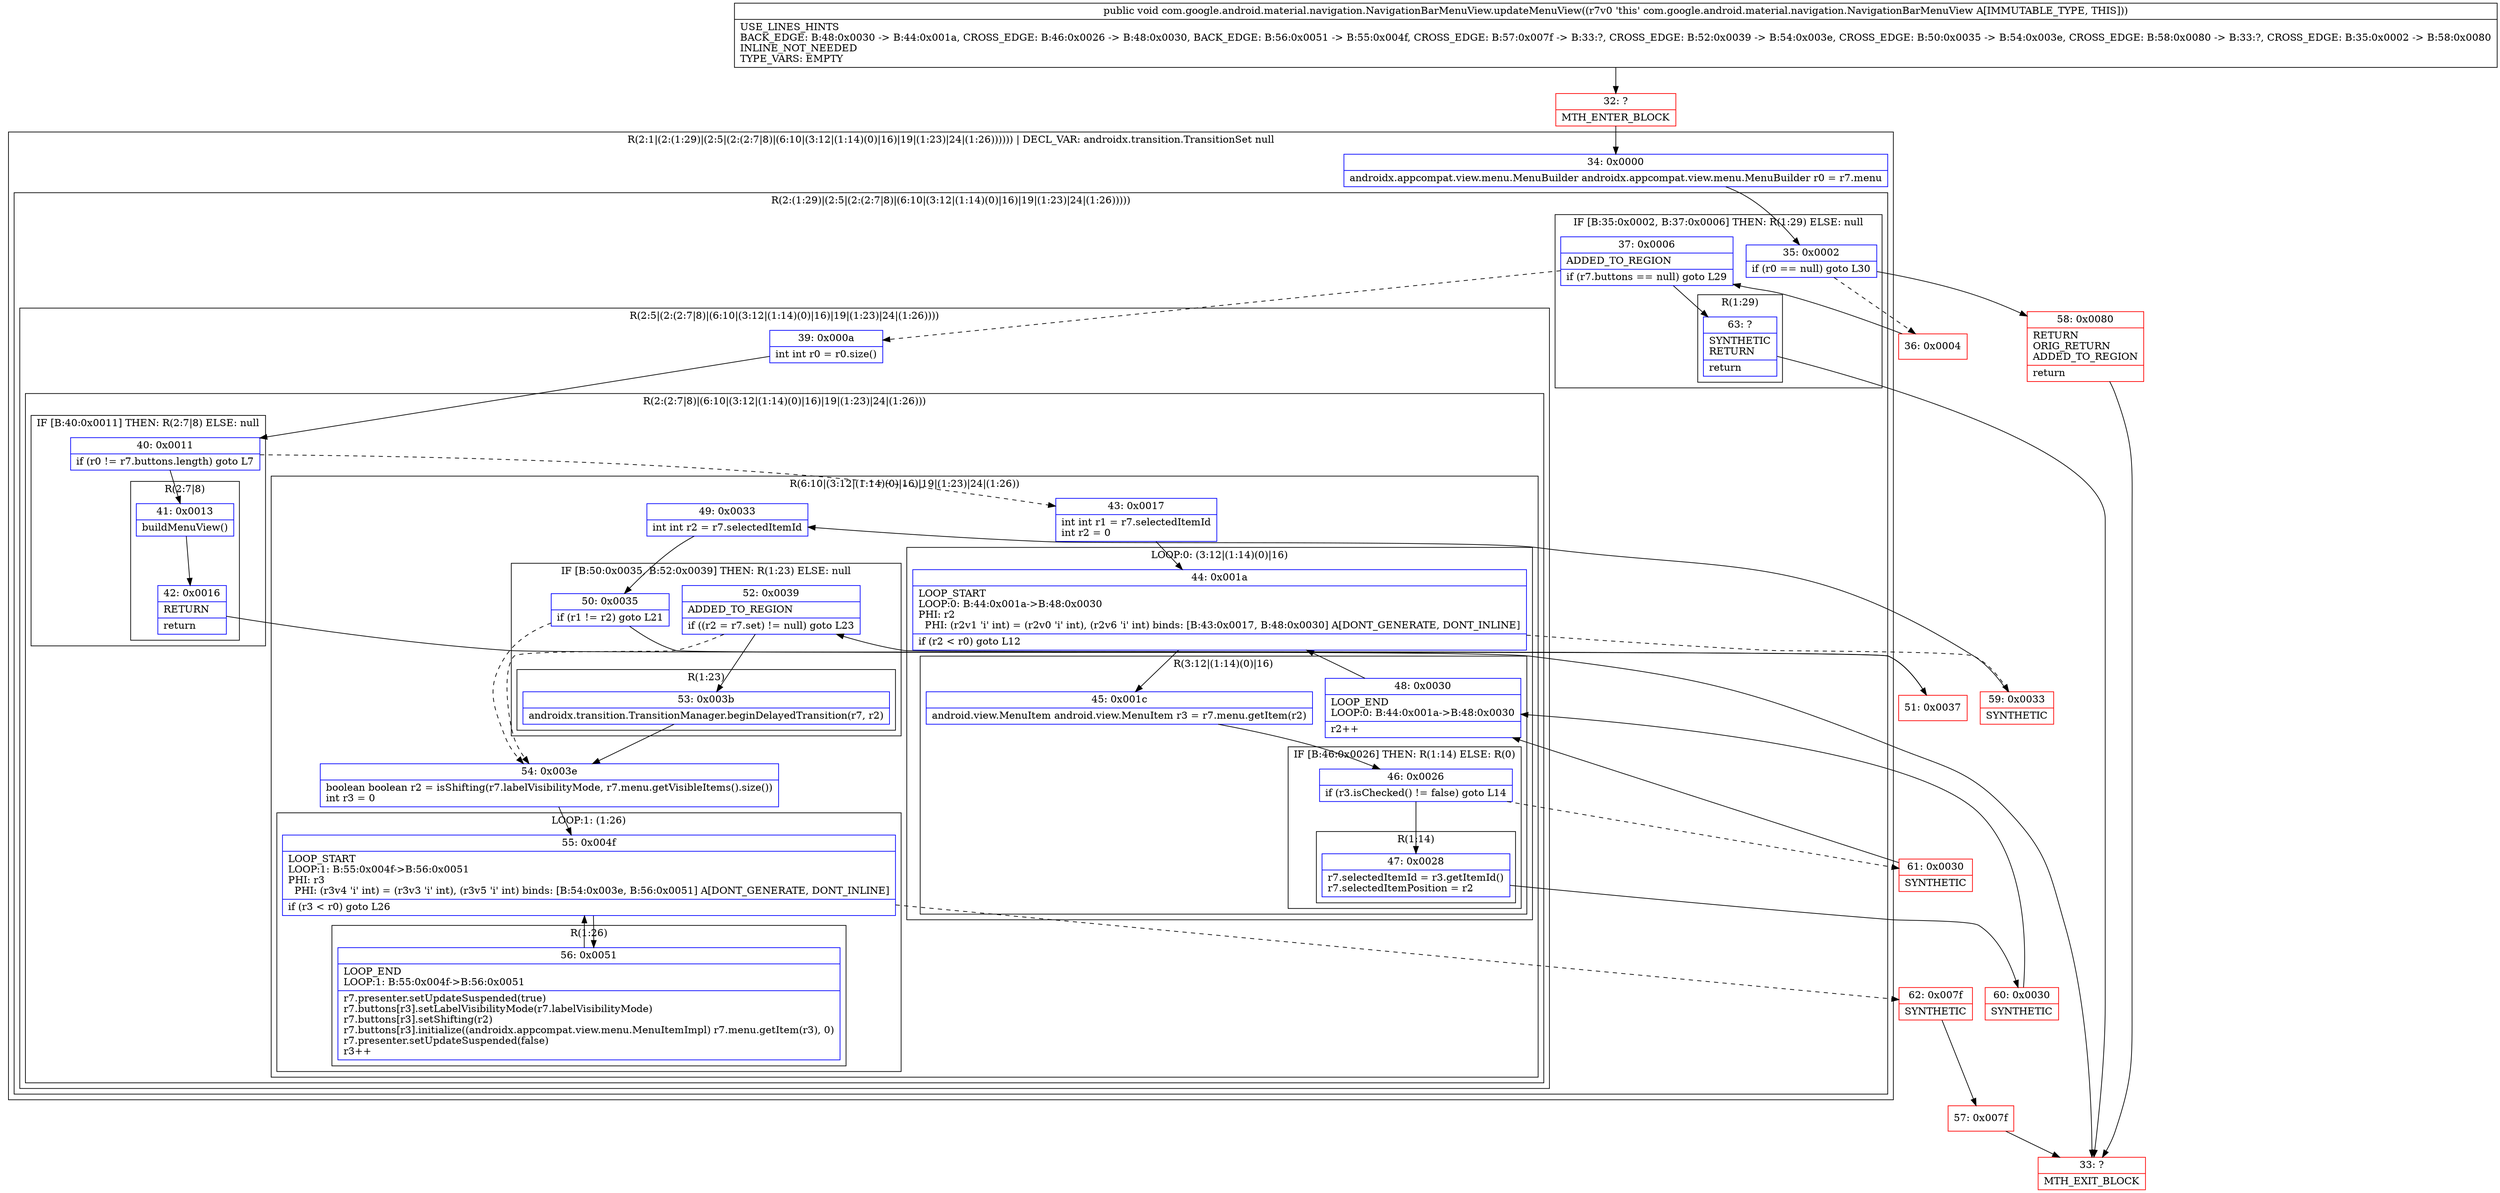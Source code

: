 digraph "CFG forcom.google.android.material.navigation.NavigationBarMenuView.updateMenuView()V" {
subgraph cluster_Region_829839866 {
label = "R(2:1|(2:(1:29)|(2:5|(2:(2:7|8)|(6:10|(3:12|(1:14)(0)|16)|19|(1:23)|24|(1:26)))))) | DECL_VAR: androidx.transition.TransitionSet null\l";
node [shape=record,color=blue];
Node_34 [shape=record,label="{34\:\ 0x0000|androidx.appcompat.view.menu.MenuBuilder androidx.appcompat.view.menu.MenuBuilder r0 = r7.menu\l}"];
subgraph cluster_Region_1414096295 {
label = "R(2:(1:29)|(2:5|(2:(2:7|8)|(6:10|(3:12|(1:14)(0)|16)|19|(1:23)|24|(1:26)))))";
node [shape=record,color=blue];
subgraph cluster_IfRegion_553085509 {
label = "IF [B:35:0x0002, B:37:0x0006] THEN: R(1:29) ELSE: null";
node [shape=record,color=blue];
Node_35 [shape=record,label="{35\:\ 0x0002|if (r0 == null) goto L30\l}"];
Node_37 [shape=record,label="{37\:\ 0x0006|ADDED_TO_REGION\l|if (r7.buttons == null) goto L29\l}"];
subgraph cluster_Region_1601923287 {
label = "R(1:29)";
node [shape=record,color=blue];
Node_63 [shape=record,label="{63\:\ ?|SYNTHETIC\lRETURN\l|return\l}"];
}
}
subgraph cluster_Region_880169081 {
label = "R(2:5|(2:(2:7|8)|(6:10|(3:12|(1:14)(0)|16)|19|(1:23)|24|(1:26))))";
node [shape=record,color=blue];
Node_39 [shape=record,label="{39\:\ 0x000a|int int r0 = r0.size()\l}"];
subgraph cluster_Region_160826618 {
label = "R(2:(2:7|8)|(6:10|(3:12|(1:14)(0)|16)|19|(1:23)|24|(1:26)))";
node [shape=record,color=blue];
subgraph cluster_IfRegion_2006603882 {
label = "IF [B:40:0x0011] THEN: R(2:7|8) ELSE: null";
node [shape=record,color=blue];
Node_40 [shape=record,label="{40\:\ 0x0011|if (r0 != r7.buttons.length) goto L7\l}"];
subgraph cluster_Region_1862823771 {
label = "R(2:7|8)";
node [shape=record,color=blue];
Node_41 [shape=record,label="{41\:\ 0x0013|buildMenuView()\l}"];
Node_42 [shape=record,label="{42\:\ 0x0016|RETURN\l|return\l}"];
}
}
subgraph cluster_Region_1777205115 {
label = "R(6:10|(3:12|(1:14)(0)|16)|19|(1:23)|24|(1:26))";
node [shape=record,color=blue];
Node_43 [shape=record,label="{43\:\ 0x0017|int int r1 = r7.selectedItemId\lint r2 = 0\l}"];
subgraph cluster_LoopRegion_1956673258 {
label = "LOOP:0: (3:12|(1:14)(0)|16)";
node [shape=record,color=blue];
Node_44 [shape=record,label="{44\:\ 0x001a|LOOP_START\lLOOP:0: B:44:0x001a\-\>B:48:0x0030\lPHI: r2 \l  PHI: (r2v1 'i' int) = (r2v0 'i' int), (r2v6 'i' int) binds: [B:43:0x0017, B:48:0x0030] A[DONT_GENERATE, DONT_INLINE]\l|if (r2 \< r0) goto L12\l}"];
subgraph cluster_Region_1005689722 {
label = "R(3:12|(1:14)(0)|16)";
node [shape=record,color=blue];
Node_45 [shape=record,label="{45\:\ 0x001c|android.view.MenuItem android.view.MenuItem r3 = r7.menu.getItem(r2)\l}"];
subgraph cluster_IfRegion_1742083091 {
label = "IF [B:46:0x0026] THEN: R(1:14) ELSE: R(0)";
node [shape=record,color=blue];
Node_46 [shape=record,label="{46\:\ 0x0026|if (r3.isChecked() != false) goto L14\l}"];
subgraph cluster_Region_546254378 {
label = "R(1:14)";
node [shape=record,color=blue];
Node_47 [shape=record,label="{47\:\ 0x0028|r7.selectedItemId = r3.getItemId()\lr7.selectedItemPosition = r2\l}"];
}
subgraph cluster_Region_1886608192 {
label = "R(0)";
node [shape=record,color=blue];
}
}
Node_48 [shape=record,label="{48\:\ 0x0030|LOOP_END\lLOOP:0: B:44:0x001a\-\>B:48:0x0030\l|r2++\l}"];
}
}
Node_49 [shape=record,label="{49\:\ 0x0033|int int r2 = r7.selectedItemId\l}"];
subgraph cluster_IfRegion_1284612900 {
label = "IF [B:50:0x0035, B:52:0x0039] THEN: R(1:23) ELSE: null";
node [shape=record,color=blue];
Node_50 [shape=record,label="{50\:\ 0x0035|if (r1 != r2) goto L21\l}"];
Node_52 [shape=record,label="{52\:\ 0x0039|ADDED_TO_REGION\l|if ((r2 = r7.set) != null) goto L23\l}"];
subgraph cluster_Region_1959442505 {
label = "R(1:23)";
node [shape=record,color=blue];
Node_53 [shape=record,label="{53\:\ 0x003b|androidx.transition.TransitionManager.beginDelayedTransition(r7, r2)\l}"];
}
}
Node_54 [shape=record,label="{54\:\ 0x003e|boolean boolean r2 = isShifting(r7.labelVisibilityMode, r7.menu.getVisibleItems().size())\lint r3 = 0\l}"];
subgraph cluster_LoopRegion_1864277881 {
label = "LOOP:1: (1:26)";
node [shape=record,color=blue];
Node_55 [shape=record,label="{55\:\ 0x004f|LOOP_START\lLOOP:1: B:55:0x004f\-\>B:56:0x0051\lPHI: r3 \l  PHI: (r3v4 'i' int) = (r3v3 'i' int), (r3v5 'i' int) binds: [B:54:0x003e, B:56:0x0051] A[DONT_GENERATE, DONT_INLINE]\l|if (r3 \< r0) goto L26\l}"];
subgraph cluster_Region_647957351 {
label = "R(1:26)";
node [shape=record,color=blue];
Node_56 [shape=record,label="{56\:\ 0x0051|LOOP_END\lLOOP:1: B:55:0x004f\-\>B:56:0x0051\l|r7.presenter.setUpdateSuspended(true)\lr7.buttons[r3].setLabelVisibilityMode(r7.labelVisibilityMode)\lr7.buttons[r3].setShifting(r2)\lr7.buttons[r3].initialize((androidx.appcompat.view.menu.MenuItemImpl) r7.menu.getItem(r3), 0)\lr7.presenter.setUpdateSuspended(false)\lr3++\l}"];
}
}
}
}
}
}
}
Node_32 [shape=record,color=red,label="{32\:\ ?|MTH_ENTER_BLOCK\l}"];
Node_36 [shape=record,color=red,label="{36\:\ 0x0004}"];
Node_33 [shape=record,color=red,label="{33\:\ ?|MTH_EXIT_BLOCK\l}"];
Node_60 [shape=record,color=red,label="{60\:\ 0x0030|SYNTHETIC\l}"];
Node_61 [shape=record,color=red,label="{61\:\ 0x0030|SYNTHETIC\l}"];
Node_59 [shape=record,color=red,label="{59\:\ 0x0033|SYNTHETIC\l}"];
Node_51 [shape=record,color=red,label="{51\:\ 0x0037}"];
Node_62 [shape=record,color=red,label="{62\:\ 0x007f|SYNTHETIC\l}"];
Node_57 [shape=record,color=red,label="{57\:\ 0x007f}"];
Node_58 [shape=record,color=red,label="{58\:\ 0x0080|RETURN\lORIG_RETURN\lADDED_TO_REGION\l|return\l}"];
MethodNode[shape=record,label="{public void com.google.android.material.navigation.NavigationBarMenuView.updateMenuView((r7v0 'this' com.google.android.material.navigation.NavigationBarMenuView A[IMMUTABLE_TYPE, THIS]))  | USE_LINES_HINTS\lBACK_EDGE: B:48:0x0030 \-\> B:44:0x001a, CROSS_EDGE: B:46:0x0026 \-\> B:48:0x0030, BACK_EDGE: B:56:0x0051 \-\> B:55:0x004f, CROSS_EDGE: B:57:0x007f \-\> B:33:?, CROSS_EDGE: B:52:0x0039 \-\> B:54:0x003e, CROSS_EDGE: B:50:0x0035 \-\> B:54:0x003e, CROSS_EDGE: B:58:0x0080 \-\> B:33:?, CROSS_EDGE: B:35:0x0002 \-\> B:58:0x0080\lINLINE_NOT_NEEDED\lTYPE_VARS: EMPTY\l}"];
MethodNode -> Node_32;Node_34 -> Node_35;
Node_35 -> Node_36[style=dashed];
Node_35 -> Node_58;
Node_37 -> Node_39[style=dashed];
Node_37 -> Node_63;
Node_63 -> Node_33;
Node_39 -> Node_40;
Node_40 -> Node_41;
Node_40 -> Node_43[style=dashed];
Node_41 -> Node_42;
Node_42 -> Node_33;
Node_43 -> Node_44;
Node_44 -> Node_45;
Node_44 -> Node_59[style=dashed];
Node_45 -> Node_46;
Node_46 -> Node_47;
Node_46 -> Node_61[style=dashed];
Node_47 -> Node_60;
Node_48 -> Node_44;
Node_49 -> Node_50;
Node_50 -> Node_51;
Node_50 -> Node_54[style=dashed];
Node_52 -> Node_53;
Node_52 -> Node_54[style=dashed];
Node_53 -> Node_54;
Node_54 -> Node_55;
Node_55 -> Node_56;
Node_55 -> Node_62[style=dashed];
Node_56 -> Node_55;
Node_32 -> Node_34;
Node_36 -> Node_37;
Node_60 -> Node_48;
Node_61 -> Node_48;
Node_59 -> Node_49;
Node_51 -> Node_52;
Node_62 -> Node_57;
Node_57 -> Node_33;
Node_58 -> Node_33;
}

